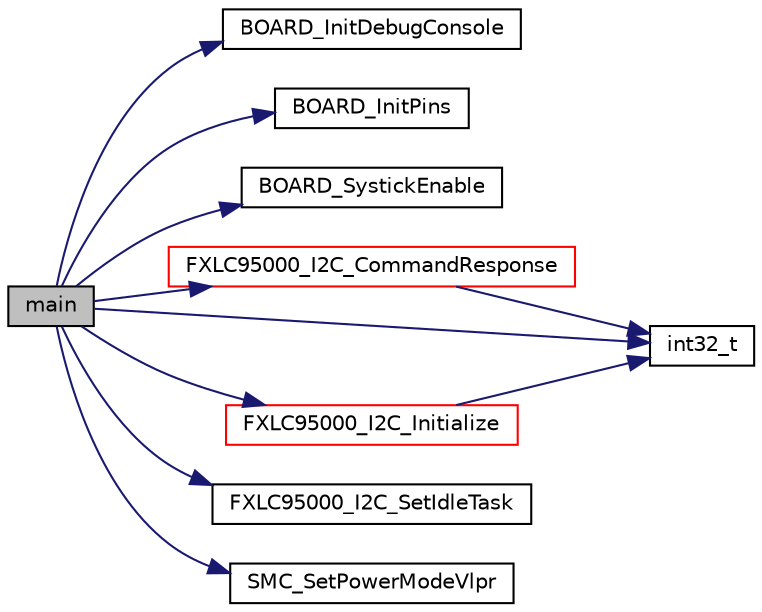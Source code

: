 digraph "main"
{
  edge [fontname="Helvetica",fontsize="10",labelfontname="Helvetica",labelfontsize="10"];
  node [fontname="Helvetica",fontsize="10",shape=record];
  rankdir="LR";
  Node2 [label="main",height=0.2,width=0.4,color="black", fillcolor="grey75", style="filled", fontcolor="black"];
  Node2 -> Node3 [color="midnightblue",fontsize="10",style="solid",fontname="Helvetica"];
  Node3 [label="BOARD_InitDebugConsole",height=0.2,width=0.4,color="black", fillcolor="white", style="filled",URL="$frdm-k64f_2board_8c.html#a4c84ccb952cb083367d7040cf9de3db8"];
  Node2 -> Node4 [color="midnightblue",fontsize="10",style="solid",fontname="Helvetica"];
  Node4 [label="BOARD_InitPins",height=0.2,width=0.4,color="black", fillcolor="white", style="filled",URL="$group__pin__mux.html#ga2c9fe54b6b84723fbaa590a6f4576966",tooltip="Configures pin routing and optionally pin electrical features. "];
  Node2 -> Node5 [color="midnightblue",fontsize="10",style="solid",fontname="Helvetica"];
  Node5 [label="BOARD_SystickEnable",height=0.2,width=0.4,color="black", fillcolor="white", style="filled",URL="$systick__utils_8c.html#ad43629969994e92bd3620e630bda24c8",tooltip="Function to enable systicks framework. "];
  Node2 -> Node6 [color="midnightblue",fontsize="10",style="solid",fontname="Helvetica"];
  Node6 [label="FXLC95000_I2C_CommandResponse",height=0.2,width=0.4,color="red", fillcolor="white", style="filled",URL="$fxlc95000__drv_8c.html#a7ce291d9339bc2515ada199ee4c53692",tooltip="The interface function to read the sensor data. "];
  Node6 -> Node7 [color="midnightblue",fontsize="10",style="solid",fontname="Helvetica"];
  Node7 [label="int32_t",height=0.2,width=0.4,color="black", fillcolor="white", style="filled",URL="$data__format__service_8h.html#a5d7069350a7d7e65686c77a8038f462f",tooltip="The interface function to append the data on the formated stream. "];
  Node2 -> Node15 [color="midnightblue",fontsize="10",style="solid",fontname="Helvetica"];
  Node15 [label="FXLC95000_I2C_Initialize",height=0.2,width=0.4,color="red", fillcolor="white", style="filled",URL="$fxlc95000__drv_8c.html#a32b4c71a3c3cbef9999416fdb83dc054",tooltip="The interface function to initialize the sensor. "];
  Node15 -> Node7 [color="midnightblue",fontsize="10",style="solid",fontname="Helvetica"];
  Node2 -> Node16 [color="midnightblue",fontsize="10",style="solid",fontname="Helvetica"];
  Node16 [label="FXLC95000_I2C_SetIdleTask",height=0.2,width=0.4,color="black", fillcolor="white", style="filled",URL="$fxlc95000__drv_8c.html#a7d31c709c8c3637ebfa48265b0347e77",tooltip=": The interface function to set the I2C Idle Task. "];
  Node2 -> Node7 [color="midnightblue",fontsize="10",style="solid",fontname="Helvetica"];
  Node2 -> Node17 [color="midnightblue",fontsize="10",style="solid",fontname="Helvetica"];
  Node17 [label="SMC_SetPowerModeVlpr",height=0.2,width=0.4,color="black", fillcolor="white", style="filled",URL="$lpc54114_8c.html#a82cb114bb9a5ea2f235a0216709d70f8",tooltip="Configures the system to VLPR power mode. API name used from Kinetis family to maintain compatibility..."];
}
